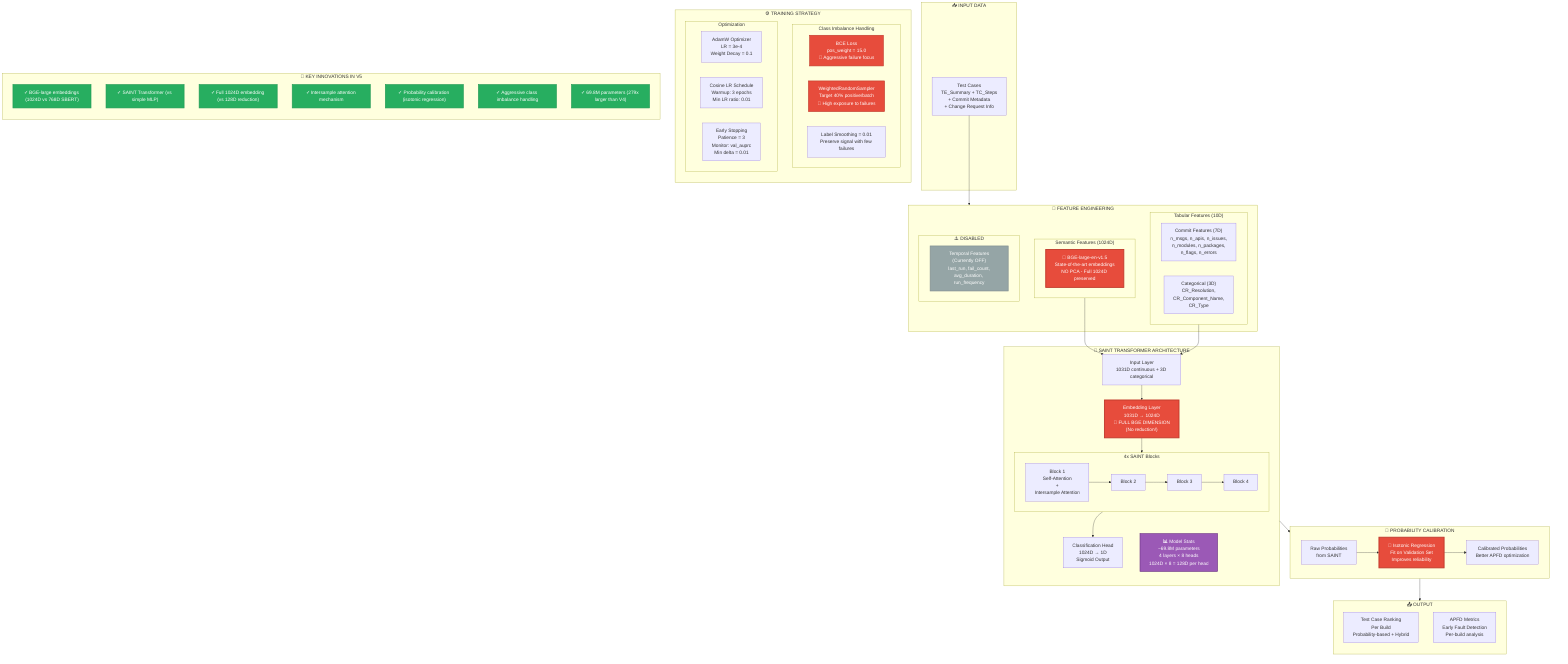 flowchart TB
    subgraph INPUT["📥 INPUT DATA"]
        TestData["Test Cases<br/>TE_Summary + TC_Steps<br/>+ Commit Metadata<br/>+ Change Request Info"]
    end

    subgraph FEATURES["🔧 FEATURE ENGINEERING"]
        direction TB

        subgraph SEMANTIC["Semantic Features (1024D)"]
            BGE["🌟 BGE-large-en-v1.5<br/>State-of-the-art embeddings<br/>NO PCA - Full 1024D preserved"]
            style BGE fill:#E74C3C,stroke:#C0392B,stroke-width:3px,color:#fff
        end

        subgraph TABULAR["Tabular Features (10D)"]
            Commit["Commit Features (7D)<br/>n_msgs, n_apis, n_issues,<br/>n_modules, n_packages,<br/>n_flags, n_errors"]
            Categorical["Categorical (3D)<br/>CR_Resolution,<br/>CR_Component_Name,<br/>CR_Type"]
        end

        subgraph DISABLED["⚠️ DISABLED"]
            Temporal["Temporal Features<br/>(Currently OFF)<br/>last_run, fail_count,<br/>avg_duration, run_frequency"]
            style Temporal fill:#95a5a6,stroke:#7f8c8d,stroke-width:2px,color:#fff
        end
    end

    subgraph MODEL["🧠 SAINT TRANSFORMER ARCHITECTURE"]
        direction TB

        InputEmbed["Input Layer<br/>1031D continuous + 3D categorical"]

        Embedding["Embedding Layer<br/>1031D → 1024D<br/>🌟 FULL BGE DIMENSION<br/>(No reduction!)"]
        style Embedding fill:#E74C3C,stroke:#C0392B,stroke-width:3px,color:#fff

        subgraph SAINT_BLOCKS["4x SAINT Blocks"]
            direction LR
            Block1["Block 1<br/>Self-Attention<br/>+<br/>Intersample Attention"]
            Block2["Block 2"]
            Block3["Block 3"]
            Block4["Block 4"]
            Block1 --> Block2 --> Block3 --> Block4
        end

        Classifier["Classification Head<br/>1024D → 1D<br/>Sigmoid Output"]

        ModelSize["📊 Model Stats<br/>~69.8M parameters<br/>4 layers × 8 heads<br/>1024D × 8 = 128D per head"]
        style ModelSize fill:#9B59B6,stroke:#6C3483,stroke-width:2px,color:#fff

        InputEmbed --> Embedding --> SAINT_BLOCKS --> Classifier
    end

    subgraph TRAINING["⚙️ TRAINING STRATEGY"]
        direction TB

        subgraph IMBALANCE["Class Imbalance Handling"]
            PosWeight["BCE Loss<br/>pos_weight = 15.0<br/>🌟 Aggressive failure focus"]
            Sampler["WeightedRandomSampler<br/>Target 40% positive/batch<br/>🌟 High exposure to failures"]
            LabelSmooth["Label Smoothing = 0.01<br/>Preserve signal with few failures"]
            style PosWeight fill:#E74C3C,stroke:#C0392B,stroke-width:2px,color:#fff
            style Sampler fill:#E74C3C,stroke:#C0392B,stroke-width:2px,color:#fff
        end

        subgraph OPTIMIZATION["Optimization"]
            AdamW["AdamW Optimizer<br/>LR = 3e-4<br/>Weight Decay = 0.1"]
            Schedule["Cosine LR Schedule<br/>Warmup: 3 epochs<br/>Min LR ratio: 0.01"]
            EarlyStopping["Early Stopping<br/>Patience = 3<br/>Monitor: val_auprc<br/>Min delta = 0.01"]
        end
    end

    subgraph CALIBRATION["🎯 PROBABILITY CALIBRATION"]
        direction LR
        RawProb["Raw Probabilities<br/>from SAINT"]
        Isotonic["🌟 Isotonic Regression<br/>Fit on Validation Set<br/>Improves reliability"]
        CalibProb["Calibrated Probabilities<br/>Better APFD optimization"]

        RawProb --> Isotonic --> CalibProb
        style Isotonic fill:#E74C3C,stroke:#C0392B,stroke-width:3px,color:#fff
    end

    subgraph OUTPUT["📤 OUTPUT"]
        direction TB
        Ranking["Test Case Ranking<br/>Per Build<br/>Probability-based + Hybrid"]
        Metrics["APFD Metrics<br/>Early Fault Detection<br/>Per-build analysis"]
    end

    %% Main flow
    TestData --> FEATURES
    SEMANTIC --> InputEmbed
    TABULAR --> InputEmbed

    MODEL --> CALIBRATION
    CALIBRATION --> OUTPUT

    %% Annotations
    subgraph LEGEND["🌟 KEY INNOVATIONS IN V5"]
        direction TB
        Innov1["✓ BGE-large embeddings (1024D vs 768D SBERT)"]
        Innov2["✓ SAINT Transformer (vs simple MLP)"]
        Innov3["✓ Full 1024D embedding (vs 128D reduction)"]
        Innov4["✓ Intersample attention mechanism"]
        Innov5["✓ Probability calibration (isotonic regression)"]
        Innov6["✓ Aggressive class imbalance handling"]
        Innov7["✓ 69.8M parameters (279x larger than V4)"]

        style Innov1 fill:#27ae60,stroke:#229954,stroke-width:2px,color:#fff
        style Innov2 fill:#27ae60,stroke:#229954,stroke-width:2px,color:#fff
        style Innov3 fill:#27ae60,stroke:#229954,stroke-width:2px,color:#fff
        style Innov4 fill:#27ae60,stroke:#229954,stroke-width:2px,color:#fff
        style Innov5 fill:#27ae60,stroke:#229954,stroke-width:2px,color:#fff
        style Innov6 fill:#27ae60,stroke:#229954,stroke-width:2px,color:#fff
        style Innov7 fill:#27ae60,stroke:#229954,stroke-width:2px,color:#fff
    end

    %% Styling
    classDef highlightClass fill:#E74C3C,stroke:#C0392B,stroke-width:3px,color:#fff
    classDef processClass fill:#3498DB,stroke:#2874A6,stroke-width:2px,color:#fff
    classDef successClass fill:#27ae60,stroke:#229954,stroke-width:2px,color:#fff

    class BGE,Embedding,PosWeight,Sampler,Isotonic highlightClass